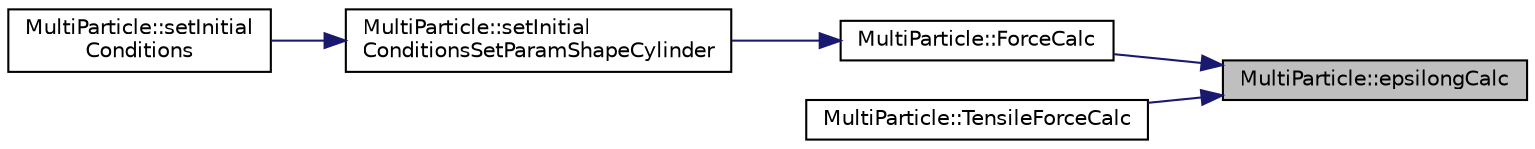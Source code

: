 digraph "MultiParticle::epsilongCalc"
{
 // LATEX_PDF_SIZE
  edge [fontname="Helvetica",fontsize="10",labelfontname="Helvetica",labelfontsize="10"];
  node [fontname="Helvetica",fontsize="10",shape=record];
  rankdir="RL";
  Node1 [label="MultiParticle::epsilongCalc",height=0.2,width=0.4,color="black", fillcolor="grey75", style="filled", fontcolor="black",tooltip="垂直ひずみ εj(i+1/2,j)"];
  Node1 -> Node2 [dir="back",color="midnightblue",fontsize="10",style="solid",fontname="Helvetica"];
  Node2 [label="MultiParticle::ForceCalc",height=0.2,width=0.4,color="black", fillcolor="white", style="filled",URL="$classMultiParticle.html#a173d54a7d555cc1fa844a0b9f77f74c6",tooltip="Calclate force per particles. (各粒子での力とそれを求めるために必要な値を計算する)"];
  Node2 -> Node3 [dir="back",color="midnightblue",fontsize="10",style="solid",fontname="Helvetica"];
  Node3 [label="MultiParticle::setInitial\lConditionsSetParamShapeCylinder",height=0.2,width=0.4,color="black", fillcolor="white", style="filled",URL="$classMultiParticle.html#aa26eed38322c386a7989a674b6de54ee",tooltip="形状がCylinderの場合の初期値を指定する"];
  Node3 -> Node4 [dir="back",color="midnightblue",fontsize="10",style="solid",fontname="Helvetica"];
  Node4 [label="MultiParticle::setInitial\lConditions",height=0.2,width=0.4,color="black", fillcolor="white", style="filled",URL="$classMultiParticle.html#a43e7dad0dcd509e0e5914547c071a49f",tooltip="最初に書く粒子間のパラメータを求める"];
  Node1 -> Node5 [dir="back",color="midnightblue",fontsize="10",style="solid",fontname="Helvetica"];
  Node5 [label="MultiParticle::TensileForceCalc",height=0.2,width=0.4,color="black", fillcolor="white", style="filled",URL="$classMultiParticle.html#ac4501c0b9a42011565b1a468f9803402",tooltip="TensileForceCalc"];
}
